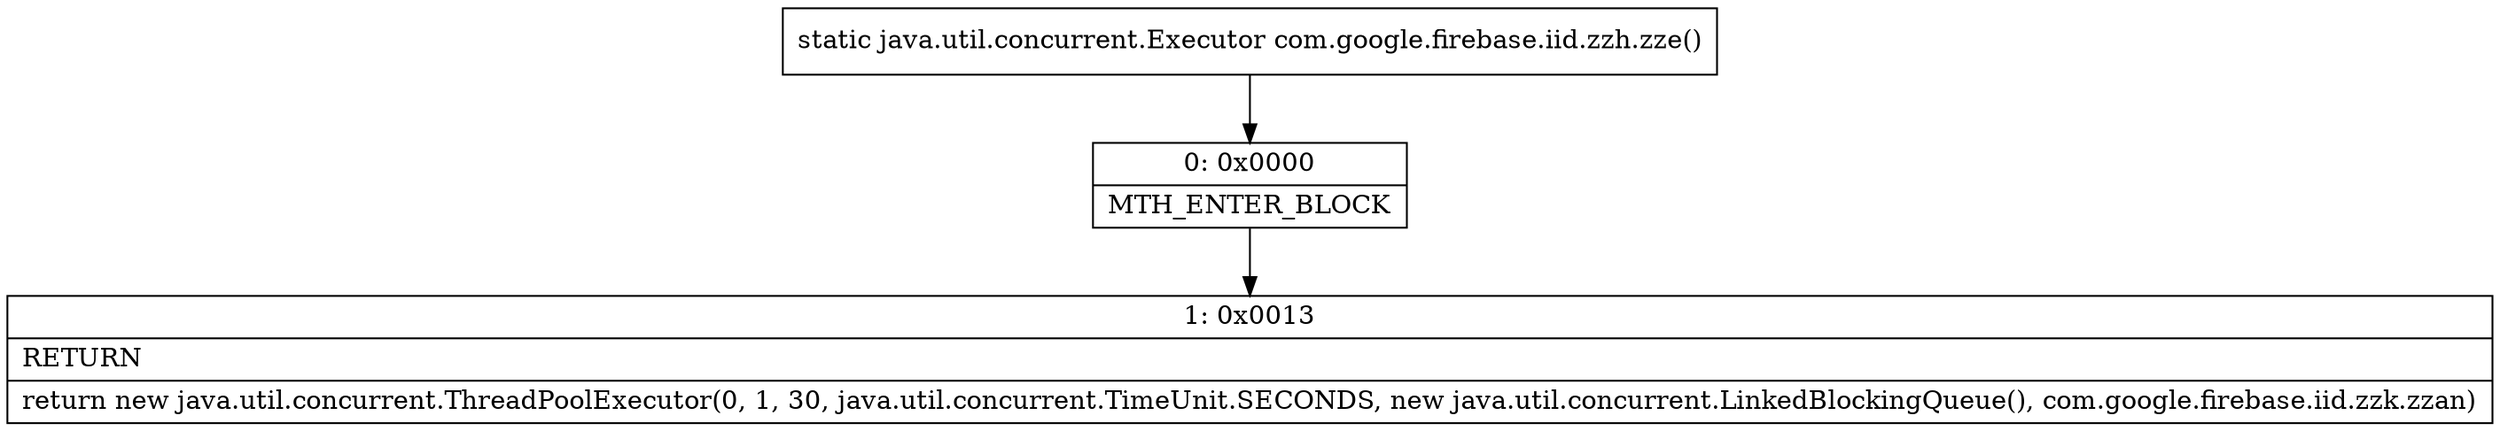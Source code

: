 digraph "CFG forcom.google.firebase.iid.zzh.zze()Ljava\/util\/concurrent\/Executor;" {
Node_0 [shape=record,label="{0\:\ 0x0000|MTH_ENTER_BLOCK\l}"];
Node_1 [shape=record,label="{1\:\ 0x0013|RETURN\l|return new java.util.concurrent.ThreadPoolExecutor(0, 1, 30, java.util.concurrent.TimeUnit.SECONDS, new java.util.concurrent.LinkedBlockingQueue(), com.google.firebase.iid.zzk.zzan)\l}"];
MethodNode[shape=record,label="{static java.util.concurrent.Executor com.google.firebase.iid.zzh.zze() }"];
MethodNode -> Node_0;
Node_0 -> Node_1;
}

